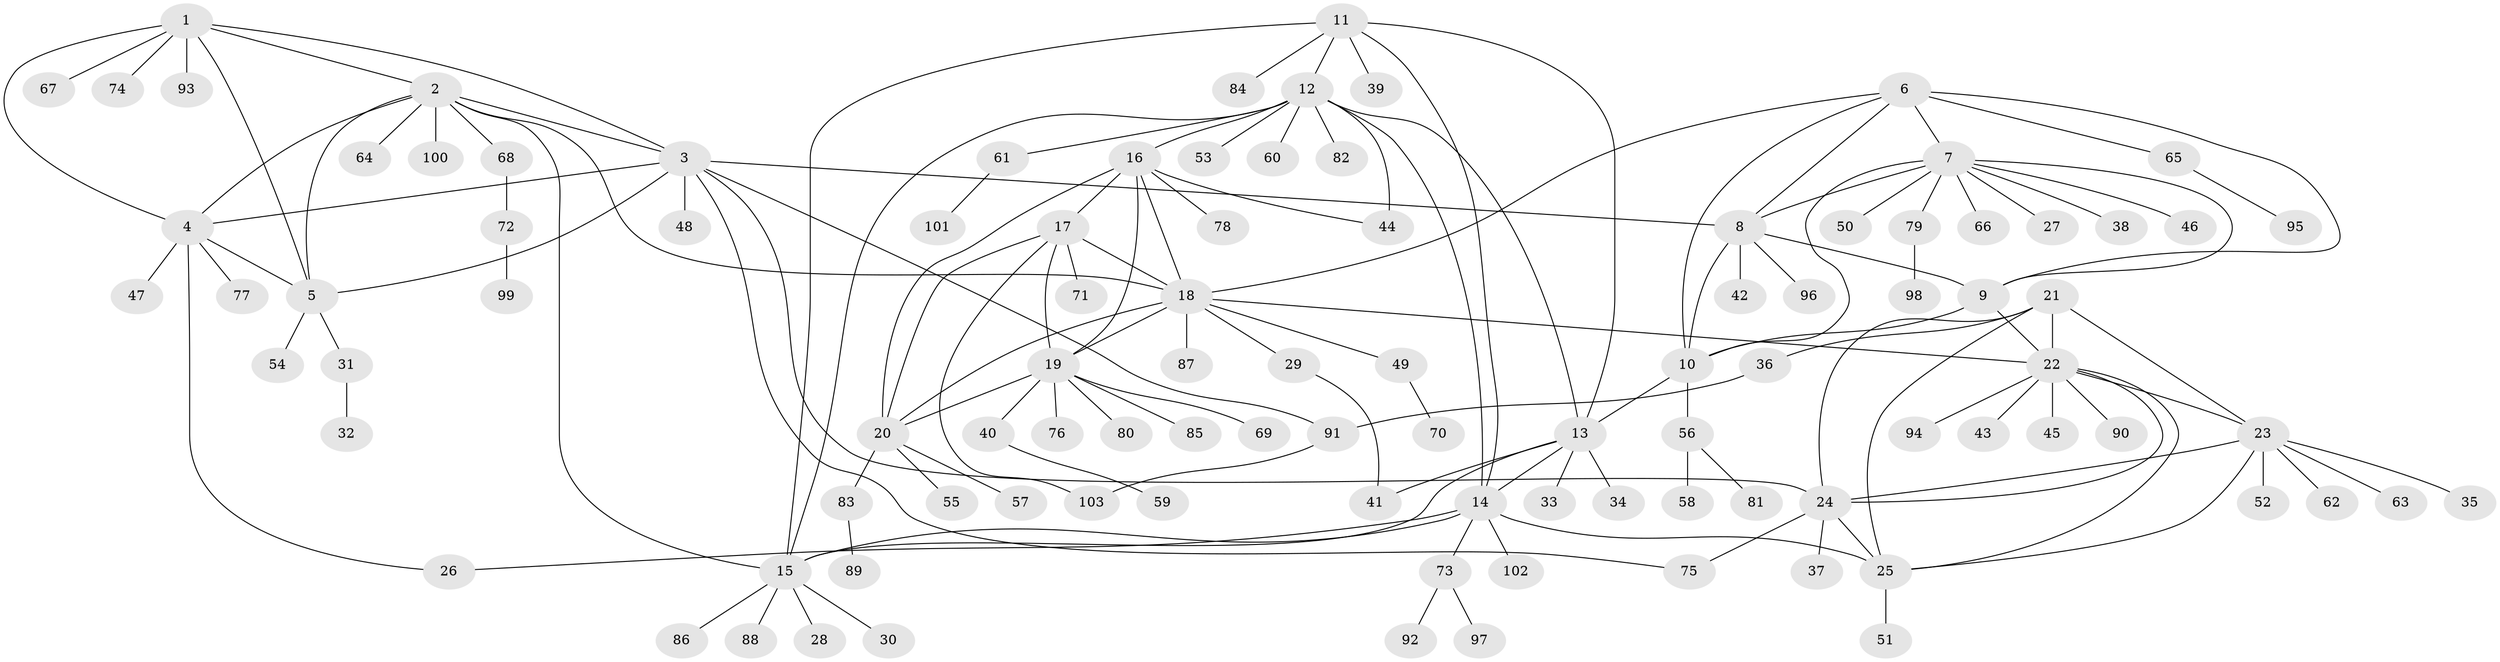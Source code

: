// coarse degree distribution, {10: 0.01639344262295082, 9: 0.01639344262295082, 4: 0.03278688524590164, 7: 0.01639344262295082, 5: 0.01639344262295082, 1: 0.819672131147541, 13: 0.03278688524590164, 11: 0.03278688524590164, 3: 0.01639344262295082}
// Generated by graph-tools (version 1.1) at 2025/57/03/04/25 21:57:55]
// undirected, 103 vertices, 144 edges
graph export_dot {
graph [start="1"]
  node [color=gray90,style=filled];
  1;
  2;
  3;
  4;
  5;
  6;
  7;
  8;
  9;
  10;
  11;
  12;
  13;
  14;
  15;
  16;
  17;
  18;
  19;
  20;
  21;
  22;
  23;
  24;
  25;
  26;
  27;
  28;
  29;
  30;
  31;
  32;
  33;
  34;
  35;
  36;
  37;
  38;
  39;
  40;
  41;
  42;
  43;
  44;
  45;
  46;
  47;
  48;
  49;
  50;
  51;
  52;
  53;
  54;
  55;
  56;
  57;
  58;
  59;
  60;
  61;
  62;
  63;
  64;
  65;
  66;
  67;
  68;
  69;
  70;
  71;
  72;
  73;
  74;
  75;
  76;
  77;
  78;
  79;
  80;
  81;
  82;
  83;
  84;
  85;
  86;
  87;
  88;
  89;
  90;
  91;
  92;
  93;
  94;
  95;
  96;
  97;
  98;
  99;
  100;
  101;
  102;
  103;
  1 -- 2;
  1 -- 3;
  1 -- 4;
  1 -- 5;
  1 -- 67;
  1 -- 74;
  1 -- 93;
  2 -- 3;
  2 -- 4;
  2 -- 5;
  2 -- 15;
  2 -- 18;
  2 -- 64;
  2 -- 68;
  2 -- 100;
  3 -- 4;
  3 -- 5;
  3 -- 8;
  3 -- 24;
  3 -- 48;
  3 -- 75;
  3 -- 91;
  4 -- 5;
  4 -- 26;
  4 -- 47;
  4 -- 77;
  5 -- 31;
  5 -- 54;
  6 -- 7;
  6 -- 8;
  6 -- 9;
  6 -- 10;
  6 -- 18;
  6 -- 65;
  7 -- 8;
  7 -- 9;
  7 -- 10;
  7 -- 27;
  7 -- 38;
  7 -- 46;
  7 -- 50;
  7 -- 66;
  7 -- 79;
  8 -- 9;
  8 -- 10;
  8 -- 42;
  8 -- 96;
  9 -- 10;
  9 -- 22;
  10 -- 13;
  10 -- 56;
  11 -- 12;
  11 -- 13;
  11 -- 14;
  11 -- 15;
  11 -- 39;
  11 -- 84;
  12 -- 13;
  12 -- 14;
  12 -- 15;
  12 -- 16;
  12 -- 44;
  12 -- 53;
  12 -- 60;
  12 -- 61;
  12 -- 82;
  13 -- 14;
  13 -- 15;
  13 -- 33;
  13 -- 34;
  13 -- 41;
  14 -- 15;
  14 -- 25;
  14 -- 26;
  14 -- 73;
  14 -- 102;
  15 -- 28;
  15 -- 30;
  15 -- 86;
  15 -- 88;
  16 -- 17;
  16 -- 18;
  16 -- 19;
  16 -- 20;
  16 -- 44;
  16 -- 78;
  17 -- 18;
  17 -- 19;
  17 -- 20;
  17 -- 71;
  17 -- 103;
  18 -- 19;
  18 -- 20;
  18 -- 22;
  18 -- 29;
  18 -- 49;
  18 -- 87;
  19 -- 20;
  19 -- 40;
  19 -- 69;
  19 -- 76;
  19 -- 80;
  19 -- 85;
  20 -- 55;
  20 -- 57;
  20 -- 83;
  21 -- 22;
  21 -- 23;
  21 -- 24;
  21 -- 25;
  21 -- 36;
  22 -- 23;
  22 -- 24;
  22 -- 25;
  22 -- 43;
  22 -- 45;
  22 -- 90;
  22 -- 94;
  23 -- 24;
  23 -- 25;
  23 -- 35;
  23 -- 52;
  23 -- 62;
  23 -- 63;
  24 -- 25;
  24 -- 37;
  24 -- 75;
  25 -- 51;
  29 -- 41;
  31 -- 32;
  36 -- 91;
  40 -- 59;
  49 -- 70;
  56 -- 58;
  56 -- 81;
  61 -- 101;
  65 -- 95;
  68 -- 72;
  72 -- 99;
  73 -- 92;
  73 -- 97;
  79 -- 98;
  83 -- 89;
  91 -- 103;
}
